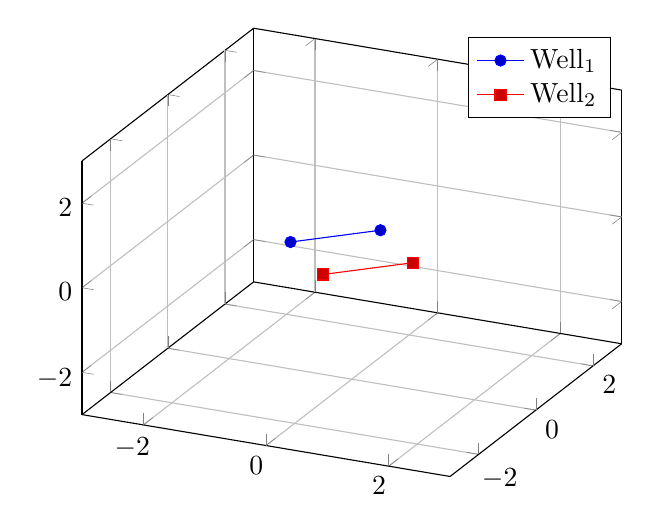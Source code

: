 % -*- root: ../../mainThesis.tex -*-

\begin{tikzpicture}[scale=1]

\begin{axis}[grid=major,
xmin=-3, xmax=3,
ymin=-3, ymax=3,
zmin=-3, zmax=3]
\addplot3 coordinates { (-1,0,0) (0,1,0) };
\addlegendentry{$\text{Well}_1$};
\addplot3 coordinates { (0,-1,0) (1,0,0) };
\addlegendentry{$\text{Well}_2$};
\end{axis}

\end{tikzpicture}
